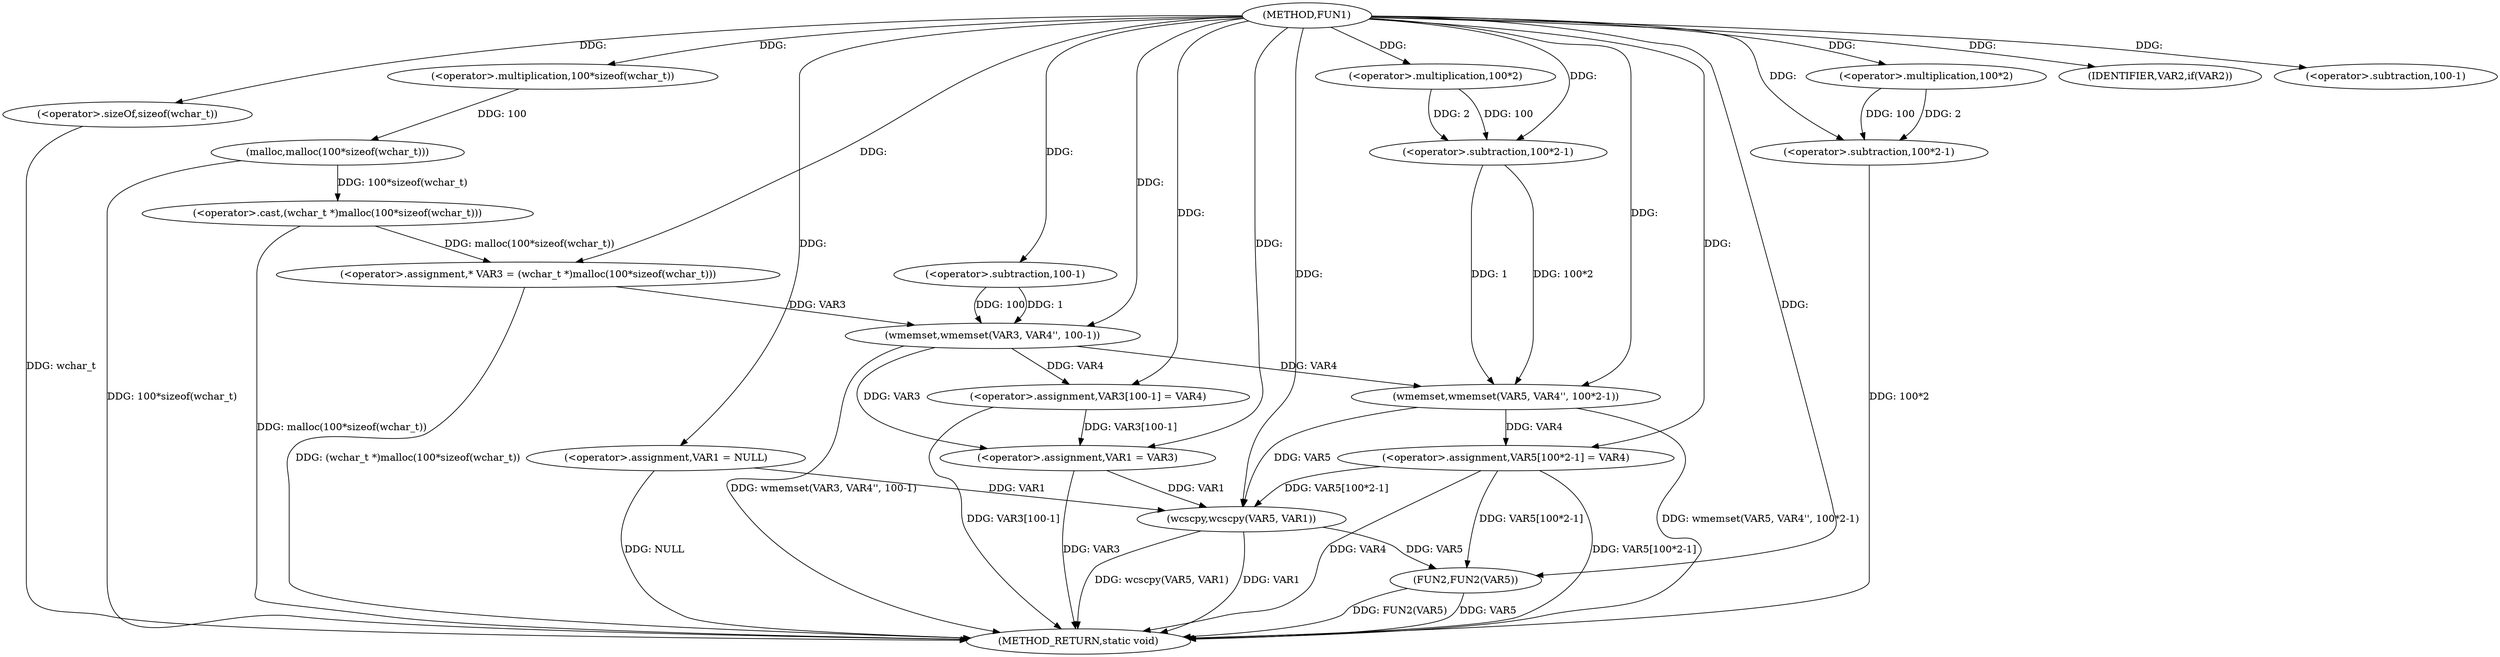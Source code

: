 digraph FUN1 {  
"1000100" [label = "(METHOD,FUN1)" ]
"1000160" [label = "(METHOD_RETURN,static void)" ]
"1000103" [label = "(<operator>.assignment,VAR1 = NULL)" ]
"1000107" [label = "(IDENTIFIER,VAR2,if(VAR2))" ]
"1000111" [label = "(<operator>.assignment,* VAR3 = (wchar_t *)malloc(100*sizeof(wchar_t)))" ]
"1000113" [label = "(<operator>.cast,(wchar_t *)malloc(100*sizeof(wchar_t)))" ]
"1000115" [label = "(malloc,malloc(100*sizeof(wchar_t)))" ]
"1000116" [label = "(<operator>.multiplication,100*sizeof(wchar_t))" ]
"1000118" [label = "(<operator>.sizeOf,sizeof(wchar_t))" ]
"1000120" [label = "(wmemset,wmemset(VAR3, VAR4'', 100-1))" ]
"1000123" [label = "(<operator>.subtraction,100-1)" ]
"1000126" [label = "(<operator>.assignment,VAR3[100-1] = VAR4)" ]
"1000129" [label = "(<operator>.subtraction,100-1)" ]
"1000133" [label = "(<operator>.assignment,VAR1 = VAR3)" ]
"1000138" [label = "(wmemset,wmemset(VAR5, VAR4'', 100*2-1))" ]
"1000141" [label = "(<operator>.subtraction,100*2-1)" ]
"1000142" [label = "(<operator>.multiplication,100*2)" ]
"1000146" [label = "(<operator>.assignment,VAR5[100*2-1] = VAR4)" ]
"1000149" [label = "(<operator>.subtraction,100*2-1)" ]
"1000150" [label = "(<operator>.multiplication,100*2)" ]
"1000155" [label = "(wcscpy,wcscpy(VAR5, VAR1))" ]
"1000158" [label = "(FUN2,FUN2(VAR5))" ]
  "1000158" -> "1000160"  [ label = "DDG: VAR5"] 
  "1000155" -> "1000160"  [ label = "DDG: VAR1"] 
  "1000103" -> "1000160"  [ label = "DDG: NULL"] 
  "1000113" -> "1000160"  [ label = "DDG: malloc(100*sizeof(wchar_t))"] 
  "1000126" -> "1000160"  [ label = "DDG: VAR3[100-1]"] 
  "1000146" -> "1000160"  [ label = "DDG: VAR4"] 
  "1000149" -> "1000160"  [ label = "DDG: 100*2"] 
  "1000138" -> "1000160"  [ label = "DDG: wmemset(VAR5, VAR4'', 100*2-1)"] 
  "1000118" -> "1000160"  [ label = "DDG: wchar_t"] 
  "1000155" -> "1000160"  [ label = "DDG: wcscpy(VAR5, VAR1)"] 
  "1000158" -> "1000160"  [ label = "DDG: FUN2(VAR5)"] 
  "1000133" -> "1000160"  [ label = "DDG: VAR3"] 
  "1000111" -> "1000160"  [ label = "DDG: (wchar_t *)malloc(100*sizeof(wchar_t))"] 
  "1000120" -> "1000160"  [ label = "DDG: wmemset(VAR3, VAR4'', 100-1)"] 
  "1000146" -> "1000160"  [ label = "DDG: VAR5[100*2-1]"] 
  "1000115" -> "1000160"  [ label = "DDG: 100*sizeof(wchar_t)"] 
  "1000100" -> "1000103"  [ label = "DDG: "] 
  "1000100" -> "1000107"  [ label = "DDG: "] 
  "1000113" -> "1000111"  [ label = "DDG: malloc(100*sizeof(wchar_t))"] 
  "1000100" -> "1000111"  [ label = "DDG: "] 
  "1000115" -> "1000113"  [ label = "DDG: 100*sizeof(wchar_t)"] 
  "1000116" -> "1000115"  [ label = "DDG: 100"] 
  "1000100" -> "1000116"  [ label = "DDG: "] 
  "1000100" -> "1000118"  [ label = "DDG: "] 
  "1000111" -> "1000120"  [ label = "DDG: VAR3"] 
  "1000100" -> "1000120"  [ label = "DDG: "] 
  "1000123" -> "1000120"  [ label = "DDG: 100"] 
  "1000123" -> "1000120"  [ label = "DDG: 1"] 
  "1000100" -> "1000123"  [ label = "DDG: "] 
  "1000120" -> "1000126"  [ label = "DDG: VAR4"] 
  "1000100" -> "1000126"  [ label = "DDG: "] 
  "1000100" -> "1000129"  [ label = "DDG: "] 
  "1000120" -> "1000133"  [ label = "DDG: VAR3"] 
  "1000126" -> "1000133"  [ label = "DDG: VAR3[100-1]"] 
  "1000100" -> "1000133"  [ label = "DDG: "] 
  "1000100" -> "1000138"  [ label = "DDG: "] 
  "1000120" -> "1000138"  [ label = "DDG: VAR4"] 
  "1000141" -> "1000138"  [ label = "DDG: 100*2"] 
  "1000141" -> "1000138"  [ label = "DDG: 1"] 
  "1000142" -> "1000141"  [ label = "DDG: 100"] 
  "1000142" -> "1000141"  [ label = "DDG: 2"] 
  "1000100" -> "1000142"  [ label = "DDG: "] 
  "1000100" -> "1000141"  [ label = "DDG: "] 
  "1000138" -> "1000146"  [ label = "DDG: VAR4"] 
  "1000100" -> "1000146"  [ label = "DDG: "] 
  "1000150" -> "1000149"  [ label = "DDG: 100"] 
  "1000150" -> "1000149"  [ label = "DDG: 2"] 
  "1000100" -> "1000150"  [ label = "DDG: "] 
  "1000100" -> "1000149"  [ label = "DDG: "] 
  "1000138" -> "1000155"  [ label = "DDG: VAR5"] 
  "1000146" -> "1000155"  [ label = "DDG: VAR5[100*2-1]"] 
  "1000100" -> "1000155"  [ label = "DDG: "] 
  "1000103" -> "1000155"  [ label = "DDG: VAR1"] 
  "1000133" -> "1000155"  [ label = "DDG: VAR1"] 
  "1000155" -> "1000158"  [ label = "DDG: VAR5"] 
  "1000146" -> "1000158"  [ label = "DDG: VAR5[100*2-1]"] 
  "1000100" -> "1000158"  [ label = "DDG: "] 
}
